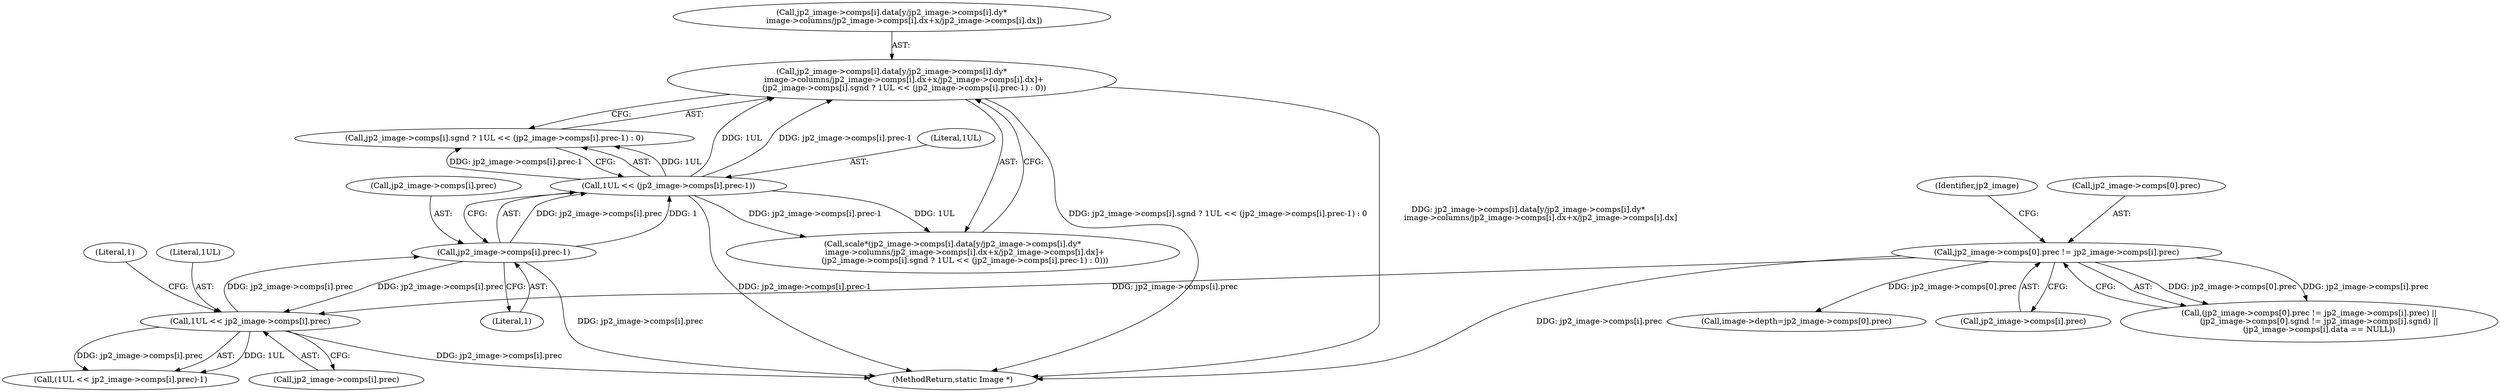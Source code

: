 digraph "0_ImageMagick_ac23b02ecb741e5de60f5235ea443790c88a0b80@pointer" {
"1000841" [label="(Call,jp2_image->comps[i].data[y/jp2_image->comps[i].dy*\n          image->columns/jp2_image->comps[i].dx+x/jp2_image->comps[i].dx]+\n          (jp2_image->comps[i].sgnd ? 1UL << (jp2_image->comps[i].prec-1) : 0))"];
"1000889" [label="(Call,1UL << (jp2_image->comps[i].prec-1))"];
"1000891" [label="(Call,jp2_image->comps[i].prec-1)"];
"1000827" [label="(Call,1UL << jp2_image->comps[i].prec)"];
"1000556" [label="(Call,jp2_image->comps[0].prec != jp2_image->comps[i].prec)"];
"1000826" [label="(Call,(1UL << jp2_image->comps[i].prec)-1)"];
"1000557" [label="(Call,jp2_image->comps[0].prec)"];
"1000556" [label="(Call,jp2_image->comps[0].prec != jp2_image->comps[i].prec)"];
"1000842" [label="(Call,jp2_image->comps[i].data[y/jp2_image->comps[i].dy*\n          image->columns/jp2_image->comps[i].dx+x/jp2_image->comps[i].dx])"];
"1000564" [label="(Call,jp2_image->comps[i].prec)"];
"1000881" [label="(Call,jp2_image->comps[i].sgnd ? 1UL << (jp2_image->comps[i].prec-1) : 0)"];
"1000827" [label="(Call,1UL << jp2_image->comps[i].prec)"];
"1000828" [label="(Literal,1UL)"];
"1000836" [label="(Literal,1)"];
"1000839" [label="(Call,scale*(jp2_image->comps[i].data[y/jp2_image->comps[i].dy*\n          image->columns/jp2_image->comps[i].dx+x/jp2_image->comps[i].dx]+\n          (jp2_image->comps[i].sgnd ? 1UL << (jp2_image->comps[i].prec-1) : 0)))"];
"1000889" [label="(Call,1UL << (jp2_image->comps[i].prec-1))"];
"1000891" [label="(Call,jp2_image->comps[i].prec-1)"];
"1000890" [label="(Literal,1UL)"];
"1000555" [label="(Call,(jp2_image->comps[0].prec != jp2_image->comps[i].prec) ||\n        (jp2_image->comps[0].sgnd != jp2_image->comps[i].sgnd) ||\n        (jp2_image->comps[i].data == NULL))"];
"1000829" [label="(Call,jp2_image->comps[i].prec)"];
"1000899" [label="(Literal,1)"];
"1001016" [label="(MethodReturn,static Image *)"];
"1000576" [label="(Identifier,jp2_image)"];
"1000892" [label="(Call,jp2_image->comps[i].prec)"];
"1000627" [label="(Call,image->depth=jp2_image->comps[0].prec)"];
"1000841" [label="(Call,jp2_image->comps[i].data[y/jp2_image->comps[i].dy*\n          image->columns/jp2_image->comps[i].dx+x/jp2_image->comps[i].dx]+\n          (jp2_image->comps[i].sgnd ? 1UL << (jp2_image->comps[i].prec-1) : 0))"];
"1000841" -> "1000839"  [label="AST: "];
"1000841" -> "1000881"  [label="CFG: "];
"1000842" -> "1000841"  [label="AST: "];
"1000881" -> "1000841"  [label="AST: "];
"1000839" -> "1000841"  [label="CFG: "];
"1000841" -> "1001016"  [label="DDG: jp2_image->comps[i].sgnd ? 1UL << (jp2_image->comps[i].prec-1) : 0"];
"1000841" -> "1001016"  [label="DDG: jp2_image->comps[i].data[y/jp2_image->comps[i].dy*\n          image->columns/jp2_image->comps[i].dx+x/jp2_image->comps[i].dx]"];
"1000889" -> "1000841"  [label="DDG: 1UL"];
"1000889" -> "1000841"  [label="DDG: jp2_image->comps[i].prec-1"];
"1000889" -> "1000881"  [label="AST: "];
"1000889" -> "1000891"  [label="CFG: "];
"1000890" -> "1000889"  [label="AST: "];
"1000891" -> "1000889"  [label="AST: "];
"1000881" -> "1000889"  [label="CFG: "];
"1000889" -> "1001016"  [label="DDG: jp2_image->comps[i].prec-1"];
"1000889" -> "1000839"  [label="DDG: 1UL"];
"1000889" -> "1000839"  [label="DDG: jp2_image->comps[i].prec-1"];
"1000889" -> "1000881"  [label="DDG: 1UL"];
"1000889" -> "1000881"  [label="DDG: jp2_image->comps[i].prec-1"];
"1000891" -> "1000889"  [label="DDG: jp2_image->comps[i].prec"];
"1000891" -> "1000889"  [label="DDG: 1"];
"1000891" -> "1000899"  [label="CFG: "];
"1000892" -> "1000891"  [label="AST: "];
"1000899" -> "1000891"  [label="AST: "];
"1000891" -> "1001016"  [label="DDG: jp2_image->comps[i].prec"];
"1000891" -> "1000827"  [label="DDG: jp2_image->comps[i].prec"];
"1000827" -> "1000891"  [label="DDG: jp2_image->comps[i].prec"];
"1000827" -> "1000826"  [label="AST: "];
"1000827" -> "1000829"  [label="CFG: "];
"1000828" -> "1000827"  [label="AST: "];
"1000829" -> "1000827"  [label="AST: "];
"1000836" -> "1000827"  [label="CFG: "];
"1000827" -> "1001016"  [label="DDG: jp2_image->comps[i].prec"];
"1000827" -> "1000826"  [label="DDG: 1UL"];
"1000827" -> "1000826"  [label="DDG: jp2_image->comps[i].prec"];
"1000556" -> "1000827"  [label="DDG: jp2_image->comps[i].prec"];
"1000556" -> "1000555"  [label="AST: "];
"1000556" -> "1000564"  [label="CFG: "];
"1000557" -> "1000556"  [label="AST: "];
"1000564" -> "1000556"  [label="AST: "];
"1000576" -> "1000556"  [label="CFG: "];
"1000555" -> "1000556"  [label="CFG: "];
"1000556" -> "1001016"  [label="DDG: jp2_image->comps[i].prec"];
"1000556" -> "1000555"  [label="DDG: jp2_image->comps[0].prec"];
"1000556" -> "1000555"  [label="DDG: jp2_image->comps[i].prec"];
"1000556" -> "1000627"  [label="DDG: jp2_image->comps[0].prec"];
}
